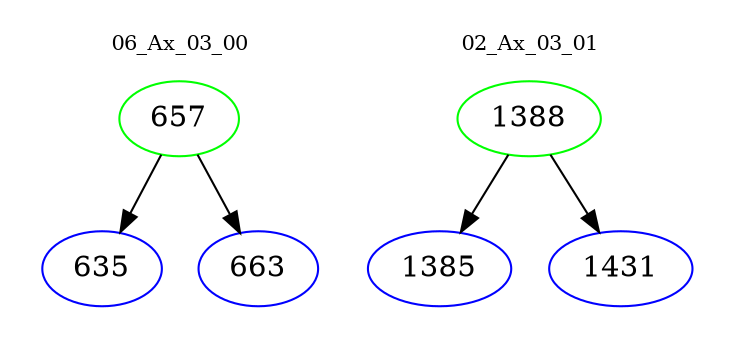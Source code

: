 digraph{
subgraph cluster_0 {
color = white
label = "06_Ax_03_00";
fontsize=10;
T0_657 [label="657", color="green"]
T0_657 -> T0_635 [color="black"]
T0_635 [label="635", color="blue"]
T0_657 -> T0_663 [color="black"]
T0_663 [label="663", color="blue"]
}
subgraph cluster_1 {
color = white
label = "02_Ax_03_01";
fontsize=10;
T1_1388 [label="1388", color="green"]
T1_1388 -> T1_1385 [color="black"]
T1_1385 [label="1385", color="blue"]
T1_1388 -> T1_1431 [color="black"]
T1_1431 [label="1431", color="blue"]
}
}
